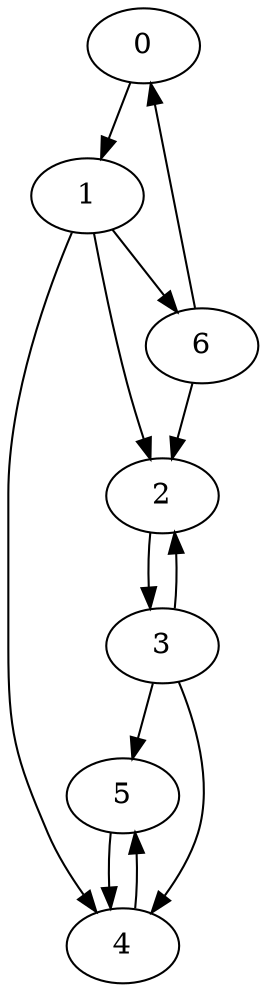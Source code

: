 // Graph
digraph {
	0 [label=0]
	1 [label=1]
	2 [label=2]
	3 [label=3]
	4 [label=4]
	5 [label=5]
	6 [label=6]
	0 -> 1
	1 -> 6
	1 -> 4
	1 -> 2
	2 -> 3
	3 -> 2
	3 -> 4
	3 -> 5
	4 -> 5
	5 -> 4
	6 -> 0
	6 -> 2
}
